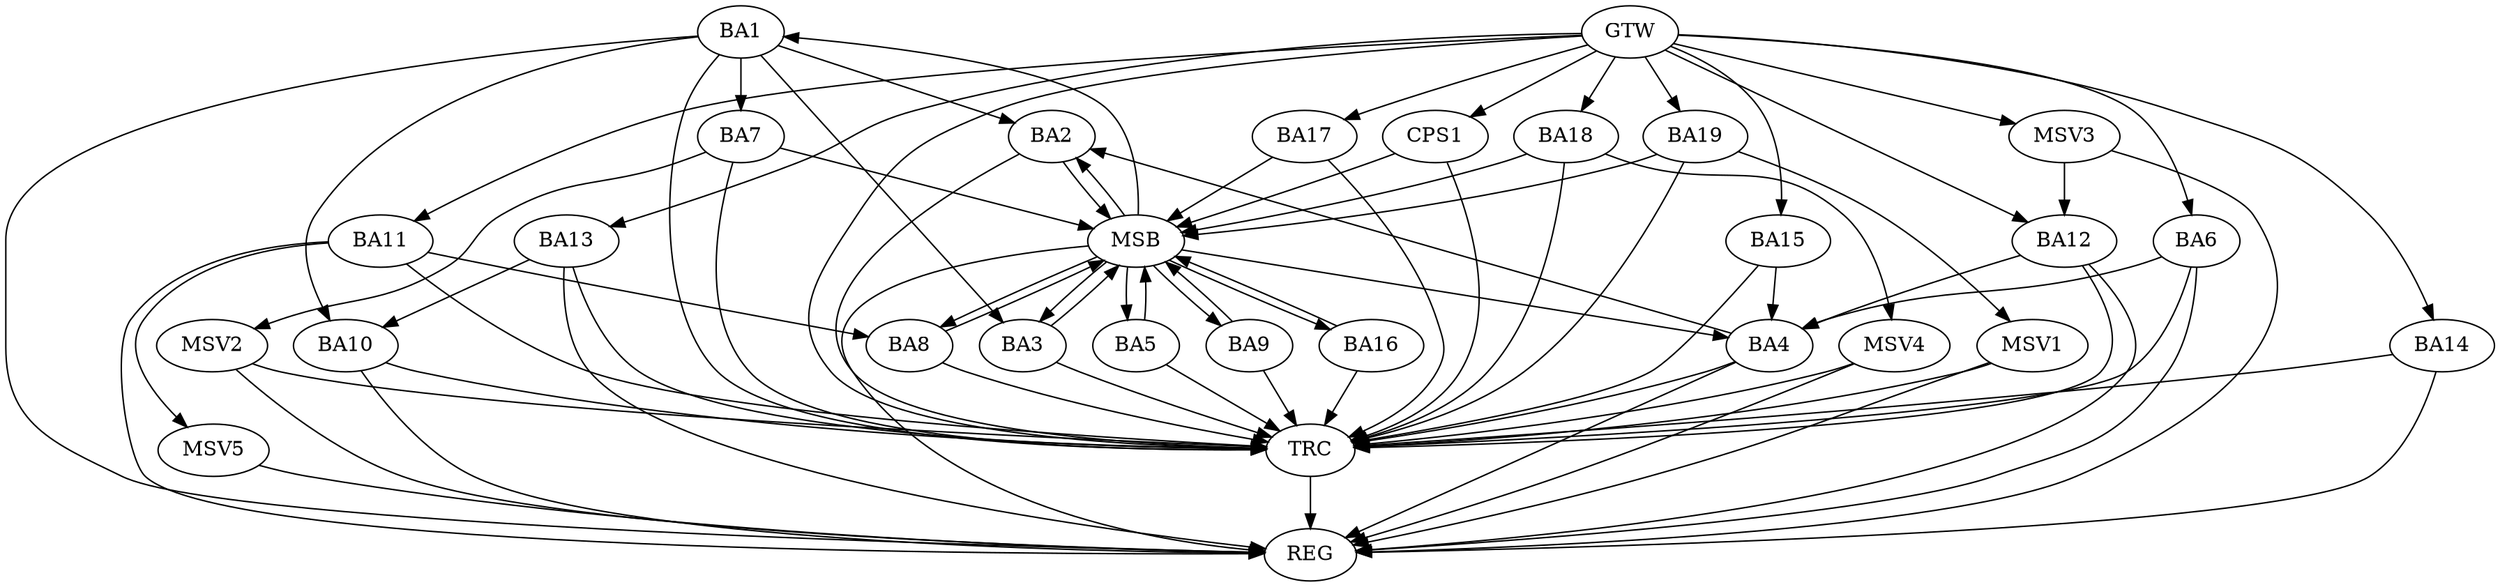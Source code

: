 strict digraph G {
  BA1 [ label="BA1" ];
  BA2 [ label="BA2" ];
  BA3 [ label="BA3" ];
  BA4 [ label="BA4" ];
  BA5 [ label="BA5" ];
  BA6 [ label="BA6" ];
  BA7 [ label="BA7" ];
  BA8 [ label="BA8" ];
  BA9 [ label="BA9" ];
  BA10 [ label="BA10" ];
  BA11 [ label="BA11" ];
  BA12 [ label="BA12" ];
  BA13 [ label="BA13" ];
  BA14 [ label="BA14" ];
  BA15 [ label="BA15" ];
  BA16 [ label="BA16" ];
  BA17 [ label="BA17" ];
  BA18 [ label="BA18" ];
  BA19 [ label="BA19" ];
  CPS1 [ label="CPS1" ];
  GTW [ label="GTW" ];
  REG [ label="REG" ];
  MSB [ label="MSB" ];
  TRC [ label="TRC" ];
  MSV1 [ label="MSV1" ];
  MSV2 [ label="MSV2" ];
  MSV3 [ label="MSV3" ];
  MSV4 [ label="MSV4" ];
  MSV5 [ label="MSV5" ];
  BA1 -> BA2;
  BA4 -> BA2;
  BA6 -> BA4;
  BA11 -> BA8;
  BA12 -> BA4;
  BA13 -> BA10;
  BA15 -> BA4;
  GTW -> BA6;
  GTW -> BA11;
  GTW -> BA12;
  GTW -> BA13;
  GTW -> BA14;
  GTW -> BA15;
  GTW -> BA17;
  GTW -> BA18;
  GTW -> BA19;
  GTW -> CPS1;
  BA1 -> REG;
  BA4 -> REG;
  BA6 -> REG;
  BA10 -> REG;
  BA11 -> REG;
  BA12 -> REG;
  BA13 -> REG;
  BA14 -> REG;
  BA2 -> MSB;
  MSB -> BA1;
  MSB -> REG;
  BA3 -> MSB;
  MSB -> BA2;
  BA5 -> MSB;
  BA7 -> MSB;
  MSB -> BA5;
  BA8 -> MSB;
  MSB -> BA4;
  BA9 -> MSB;
  BA16 -> MSB;
  BA17 -> MSB;
  MSB -> BA8;
  BA18 -> MSB;
  MSB -> BA9;
  BA19 -> MSB;
  CPS1 -> MSB;
  MSB -> BA16;
  MSB -> BA3;
  BA1 -> TRC;
  BA2 -> TRC;
  BA3 -> TRC;
  BA4 -> TRC;
  BA5 -> TRC;
  BA6 -> TRC;
  BA7 -> TRC;
  BA8 -> TRC;
  BA9 -> TRC;
  BA10 -> TRC;
  BA11 -> TRC;
  BA12 -> TRC;
  BA13 -> TRC;
  BA14 -> TRC;
  BA15 -> TRC;
  BA16 -> TRC;
  BA17 -> TRC;
  BA18 -> TRC;
  BA19 -> TRC;
  CPS1 -> TRC;
  GTW -> TRC;
  TRC -> REG;
  BA1 -> BA3;
  BA1 -> BA7;
  BA1 -> BA10;
  BA19 -> MSV1;
  MSV1 -> REG;
  MSV1 -> TRC;
  BA7 -> MSV2;
  MSV2 -> REG;
  MSV2 -> TRC;
  MSV3 -> BA12;
  GTW -> MSV3;
  MSV3 -> REG;
  BA18 -> MSV4;
  MSV4 -> REG;
  MSV4 -> TRC;
  BA11 -> MSV5;
  MSV5 -> REG;
}
